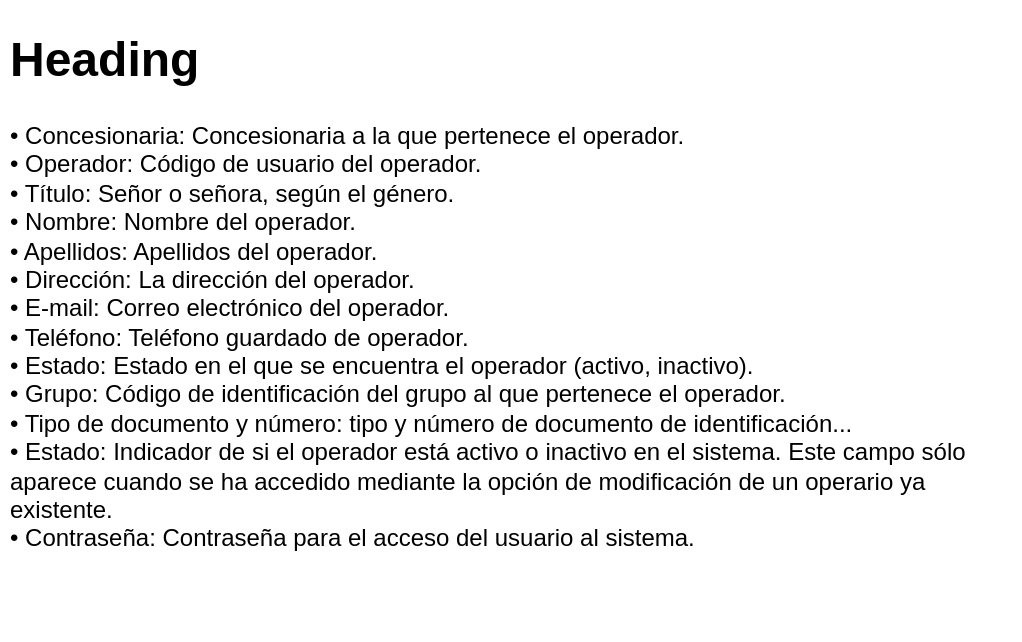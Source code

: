 <mxfile>
    <diagram id="7DWsoPkKNMvV58tK7Xqh" name="Page-1">
        <mxGraphModel dx="0" dy="467" grid="1" gridSize="10" guides="1" tooltips="1" connect="1" arrows="1" fold="1" page="1" pageScale="1" pageWidth="850" pageHeight="1100" math="0" shadow="0">
            <root>
                <mxCell id="0"/>
                <mxCell id="1" parent="0"/>
                <mxCell id="3" value="&lt;h1&gt;Heading&lt;/h1&gt;&lt;p&gt;• Concesionaria: Concesionaria a la que pertenece el operador.&lt;br/&gt;• Operador: Código de usuario del operador.&lt;br/&gt;• Título: Señor o señora, según el género.&lt;br/&gt;• Nombre: Nombre del operador.&lt;br/&gt;• Apellidos: Apellidos del operador.&lt;br/&gt;• Dirección: La dirección del operador.&lt;br/&gt;• E-mail: Correo electrónico del operador.&lt;br/&gt;• Teléfono: Teléfono guardado de operador.&lt;br/&gt;• Estado: Estado en el que se encuentra el operador (activo, inactivo).&lt;br/&gt;• Grupo: Código de identificación del grupo al que pertenece el operador.&lt;br/&gt;• Tipo de documento y número: tipo y número de documento de identificación...&lt;br/&gt;• Estado: Indicador de si el operador está activo o inactivo en el sistema. Este campo sólo aparece cuando se ha accedido mediante la opción de modificación de un operario ya existente.&lt;br/&gt;• Contraseña: Contraseña para el acceso del usuario al sistema.&lt;/p&gt;" style="text;html=1;strokeColor=none;fillColor=none;spacing=5;spacingTop=-20;whiteSpace=wrap;overflow=hidden;rounded=0;" vertex="1" parent="1">
                    <mxGeometry x="230" y="180" width="510" height="310" as="geometry"/>
                </mxCell>
            </root>
        </mxGraphModel>
    </diagram>
</mxfile>